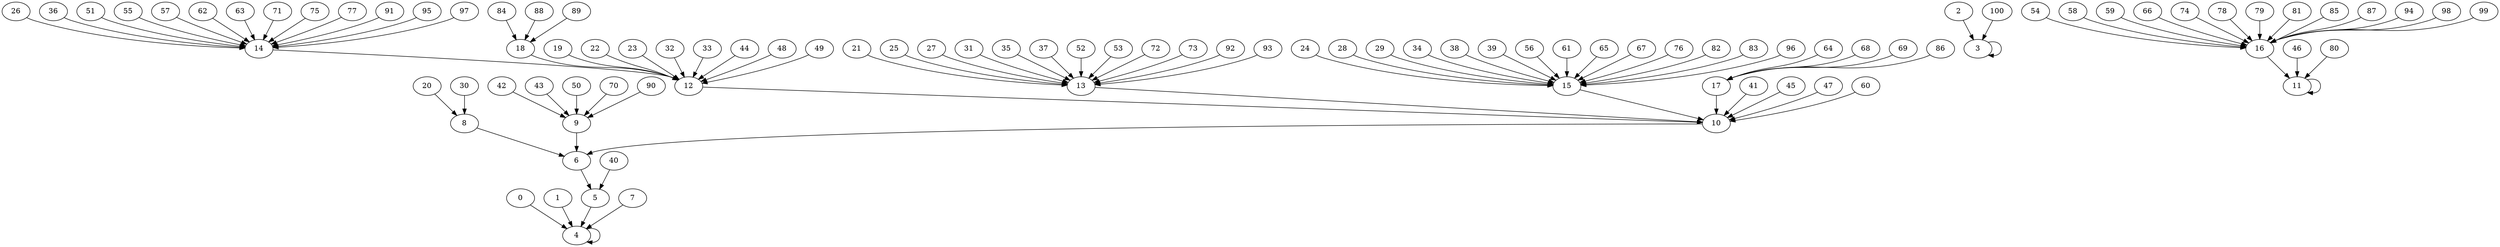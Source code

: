digraph G {
0 -> 4;
1 -> 4;
2 -> 3;
3 -> 3;
4 -> 4;
5 -> 4;
6 -> 5;
7 -> 4;
8 -> 6;
9 -> 6;
10 -> 6;
11 -> 11;
12 -> 10;
13 -> 10;
14 -> 12;
15 -> 10;
16 -> 11;
17 -> 10;
18 -> 12;
19 -> 12;
20 -> 8;
21 -> 13;
22 -> 12;
23 -> 12;
24 -> 15;
25 -> 13;
26 -> 14;
27 -> 13;
28 -> 15;
29 -> 15;
30 -> 8;
31 -> 13;
32 -> 12;
33 -> 12;
34 -> 15;
35 -> 13;
36 -> 14;
37 -> 13;
38 -> 15;
39 -> 15;
40 -> 5;
41 -> 10;
42 -> 9;
43 -> 9;
44 -> 12;
45 -> 10;
46 -> 11;
47 -> 10;
48 -> 12;
49 -> 12;
50 -> 9;
51 -> 14;
52 -> 13;
53 -> 13;
54 -> 16;
55 -> 14;
56 -> 15;
57 -> 14;
58 -> 16;
59 -> 16;
60 -> 10;
61 -> 15;
62 -> 14;
63 -> 14;
64 -> 17;
65 -> 15;
66 -> 16;
67 -> 15;
68 -> 17;
69 -> 17;
70 -> 9;
71 -> 14;
72 -> 13;
73 -> 13;
74 -> 16;
75 -> 14;
76 -> 15;
77 -> 14;
78 -> 16;
79 -> 16;
80 -> 11;
81 -> 16;
82 -> 15;
83 -> 15;
84 -> 18;
85 -> 16;
86 -> 17;
87 -> 16;
88 -> 18;
89 -> 18;
90 -> 9;
91 -> 14;
92 -> 13;
93 -> 13;
94 -> 16;
95 -> 14;
96 -> 15;
97 -> 14;
98 -> 16;
99 -> 16;
100 -> 3;
}
